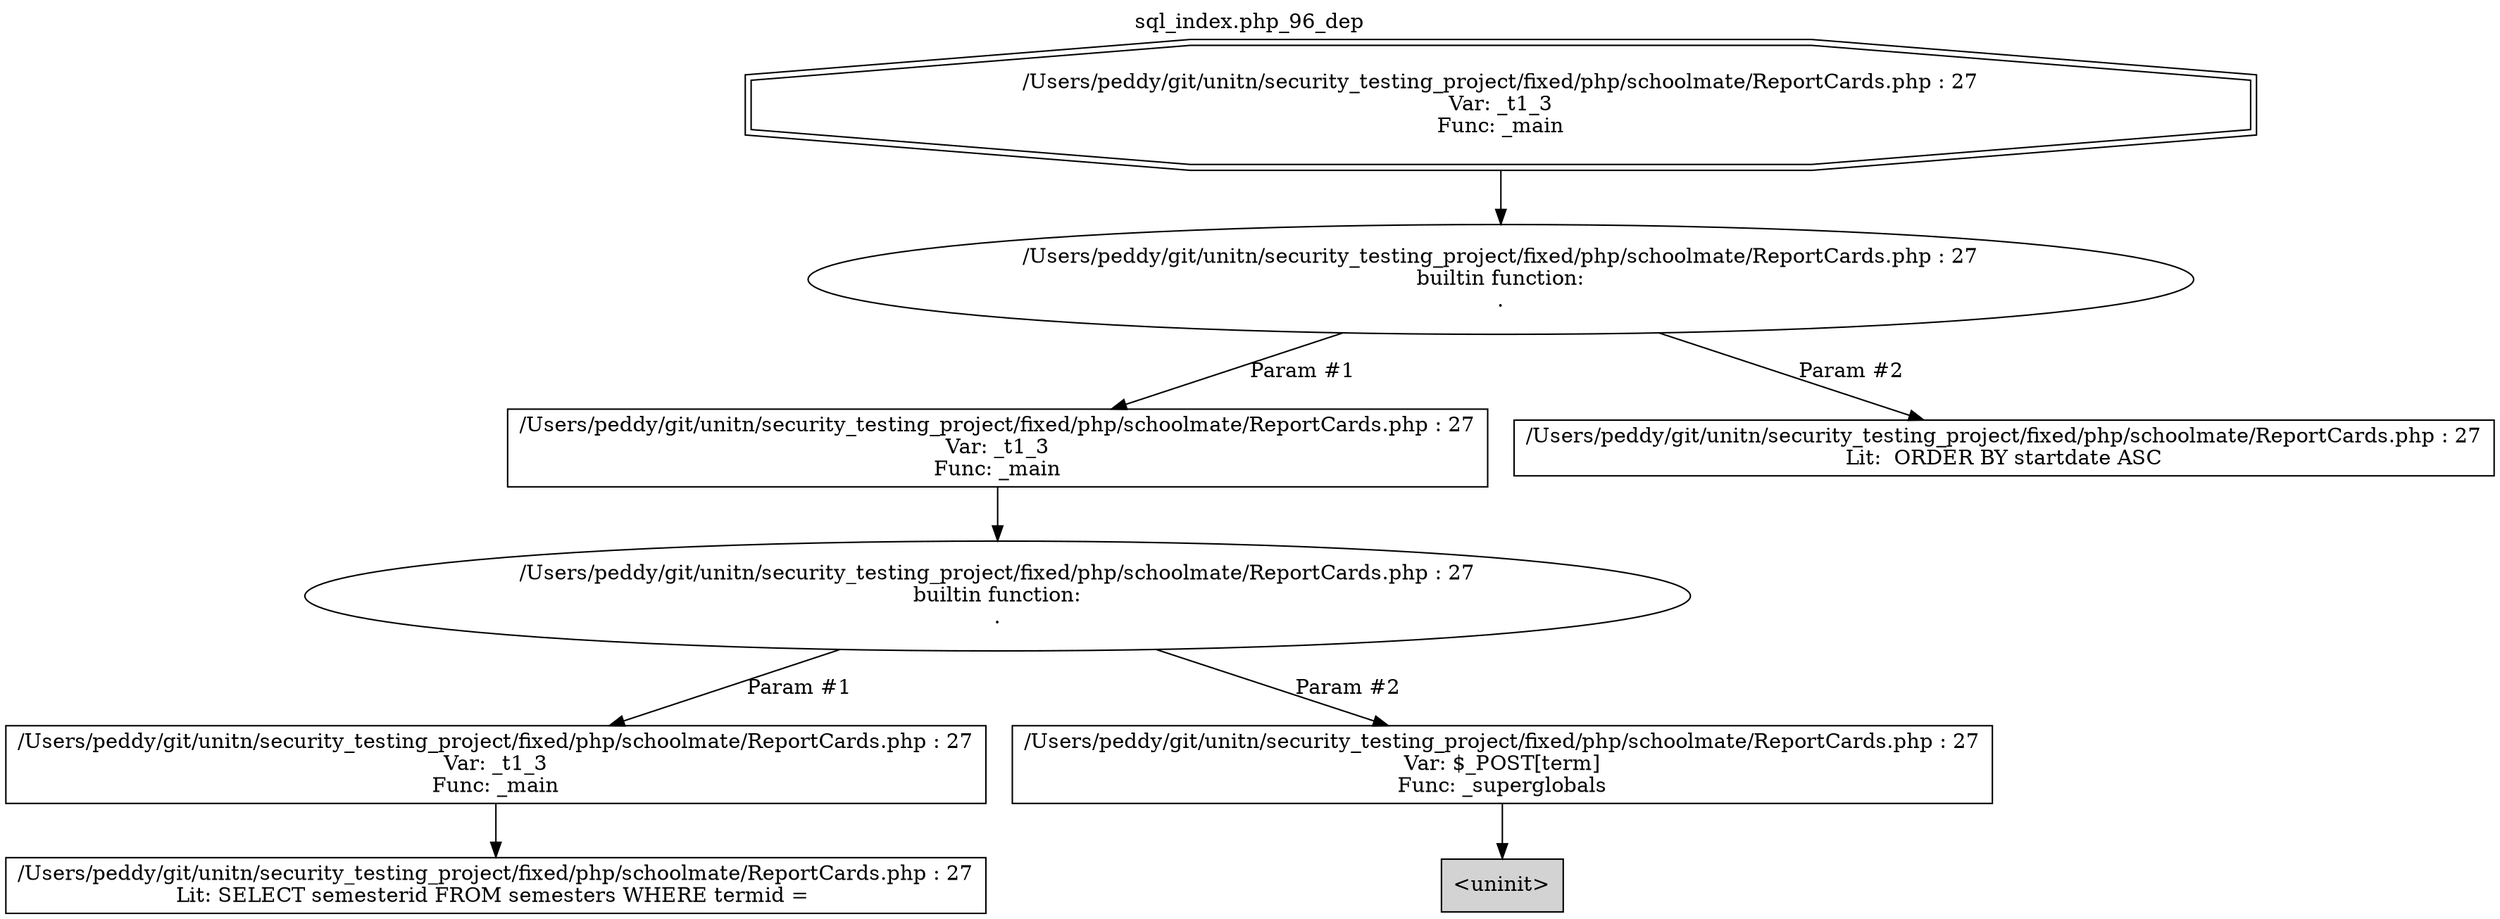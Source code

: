 digraph cfg {
  label="sql_index.php_96_dep";
  labelloc=t;
  n1 [shape=doubleoctagon, label="/Users/peddy/git/unitn/security_testing_project/fixed/php/schoolmate/ReportCards.php : 27\nVar: _t1_3\nFunc: _main\n"];
  n2 [shape=ellipse, label="/Users/peddy/git/unitn/security_testing_project/fixed/php/schoolmate/ReportCards.php : 27\nbuiltin function:\n.\n"];
  n3 [shape=box, label="/Users/peddy/git/unitn/security_testing_project/fixed/php/schoolmate/ReportCards.php : 27\nVar: _t1_3\nFunc: _main\n"];
  n4 [shape=ellipse, label="/Users/peddy/git/unitn/security_testing_project/fixed/php/schoolmate/ReportCards.php : 27\nbuiltin function:\n.\n"];
  n5 [shape=box, label="/Users/peddy/git/unitn/security_testing_project/fixed/php/schoolmate/ReportCards.php : 27\nVar: _t1_3\nFunc: _main\n"];
  n6 [shape=box, label="/Users/peddy/git/unitn/security_testing_project/fixed/php/schoolmate/ReportCards.php : 27\nLit: SELECT semesterid FROM semesters WHERE termid = \n"];
  n7 [shape=box, label="/Users/peddy/git/unitn/security_testing_project/fixed/php/schoolmate/ReportCards.php : 27\nVar: $_POST[term]\nFunc: _superglobals\n"];
  n8 [shape=box, label="<uninit>",style=filled];
  n9 [shape=box, label="/Users/peddy/git/unitn/security_testing_project/fixed/php/schoolmate/ReportCards.php : 27\nLit:  ORDER BY startdate ASC\n"];
  n1 -> n2;
  n3 -> n4;
  n5 -> n6;
  n4 -> n5[label="Param #1"];
  n4 -> n7[label="Param #2"];
  n7 -> n8;
  n2 -> n3[label="Param #1"];
  n2 -> n9[label="Param #2"];
}
